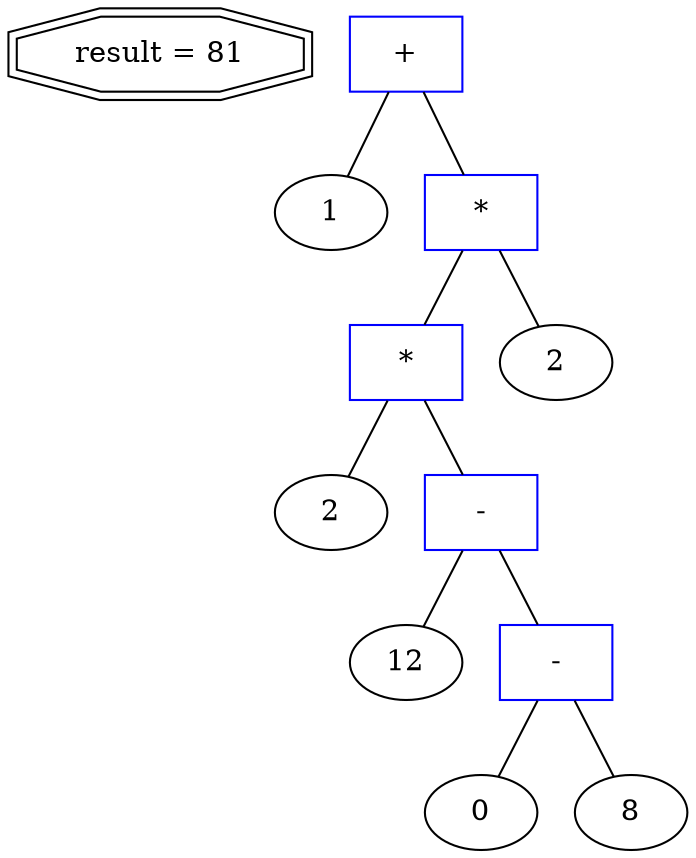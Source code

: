 graph astdump {
res [shape=doubleoctagon][label="result = 81"]
_1_0[shape=box, color=blue]
_1_0[label="+"]
_1_0 -- _0V
_0V [label="1"]
_1_0 -- _10_3;
_10_3[shape=box, color=blue]
_10_3[label="*"]
_10_3 -- _3_3;
_10_3 -- _11V2;
_11V2 [label="2"]
_3_3[shape=box, color=blue]
_3_3[label="*"]
_3_3 -- _2V
_2V [label="2"]
_3_3 -- _6_1;
_6_1[shape=box, color=blue]
_6_1[label="-"]
_6_1 -- _5V
_5V [label="12"]
_6_1 -- _7_1;
_7_1[shape=box, color=blue]
_7_1[label="-"]
_7_1 -- _0V_00
_0V_00 [label="0"]
_7_1 -- _8V8;
_8V8 [label="8"]
}
